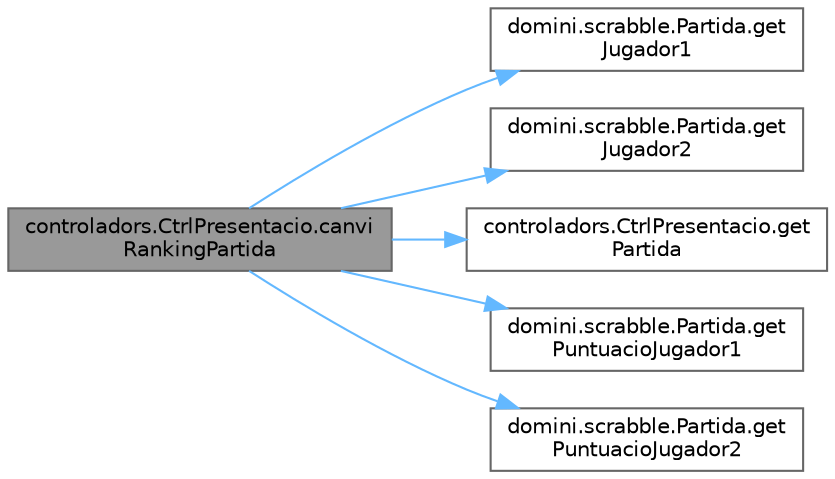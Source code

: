 digraph "controladors.CtrlPresentacio.canviRankingPartida"
{
 // INTERACTIVE_SVG=YES
 // LATEX_PDF_SIZE
  bgcolor="transparent";
  edge [fontname=Helvetica,fontsize=10,labelfontname=Helvetica,labelfontsize=10];
  node [fontname=Helvetica,fontsize=10,shape=box,height=0.2,width=0.4];
  rankdir="LR";
  Node1 [id="Node000001",label="controladors.CtrlPresentacio.canvi\lRankingPartida",height=0.2,width=0.4,color="gray40", fillcolor="grey60", style="filled", fontcolor="black",tooltip="Canvia la vista a la pantalla de rànquing final un cop acabada la partida."];
  Node1 -> Node2 [id="edge1_Node000001_Node000002",color="steelblue1",style="solid",tooltip=" "];
  Node2 [id="Node000002",label="domini.scrabble.Partida.get\lJugador1",height=0.2,width=0.4,color="grey40", fillcolor="white", style="filled",URL="$classdomini_1_1scrabble_1_1_partida.html#aa70bb260790c2c58f008a3a5acf4d14c",tooltip="Retorna el jugador 1 de la partida."];
  Node1 -> Node3 [id="edge2_Node000001_Node000003",color="steelblue1",style="solid",tooltip=" "];
  Node3 [id="Node000003",label="domini.scrabble.Partida.get\lJugador2",height=0.2,width=0.4,color="grey40", fillcolor="white", style="filled",URL="$classdomini_1_1scrabble_1_1_partida.html#a0b74d361ee022b4e90911616286443aa",tooltip="Retorna el jugador 2 de la partida."];
  Node1 -> Node4 [id="edge3_Node000001_Node000004",color="steelblue1",style="solid",tooltip=" "];
  Node4 [id="Node000004",label="controladors.CtrlPresentacio.get\lPartida",height=0.2,width=0.4,color="grey40", fillcolor="white", style="filled",URL="$classcontroladors_1_1_ctrl_presentacio.html#af18fe9d82387504c97bd73a19eaa15e8",tooltip="Retorna la instància de la partida actual en curs."];
  Node1 -> Node5 [id="edge4_Node000001_Node000005",color="steelblue1",style="solid",tooltip=" "];
  Node5 [id="Node000005",label="domini.scrabble.Partida.get\lPuntuacioJugador1",height=0.2,width=0.4,color="grey40", fillcolor="white", style="filled",URL="$classdomini_1_1scrabble_1_1_partida.html#a974f15ba9601af217cd16510b3009343",tooltip="Retorna la puntuació del jugador 1."];
  Node1 -> Node6 [id="edge5_Node000001_Node000006",color="steelblue1",style="solid",tooltip=" "];
  Node6 [id="Node000006",label="domini.scrabble.Partida.get\lPuntuacioJugador2",height=0.2,width=0.4,color="grey40", fillcolor="white", style="filled",URL="$classdomini_1_1scrabble_1_1_partida.html#a7e2de1d70128d27e1477c2e4b144569e",tooltip="Retorna la puntuació del jugador 2."];
}
